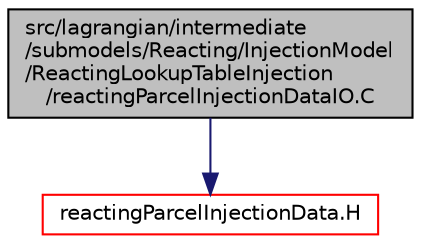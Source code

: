 digraph "src/lagrangian/intermediate/submodels/Reacting/InjectionModel/ReactingLookupTableInjection/reactingParcelInjectionDataIO.C"
{
  bgcolor="transparent";
  edge [fontname="Helvetica",fontsize="10",labelfontname="Helvetica",labelfontsize="10"];
  node [fontname="Helvetica",fontsize="10",shape=record];
  Node1 [label="src/lagrangian/intermediate\l/submodels/Reacting/InjectionModel\l/ReactingLookupTableInjection\l/reactingParcelInjectionDataIO.C",height=0.2,width=0.4,color="black", fillcolor="grey75", style="filled", fontcolor="black"];
  Node1 -> Node2 [color="midnightblue",fontsize="10",style="solid",fontname="Helvetica"];
  Node2 [label="reactingParcelInjectionData.H",height=0.2,width=0.4,color="red",URL="$a07108.html"];
}
